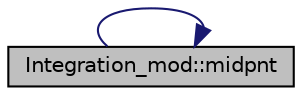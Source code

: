 digraph "Integration_mod::midpnt"
{
 // LATEX_PDF_SIZE
  edge [fontname="Helvetica",fontsize="10",labelfontname="Helvetica",labelfontsize="10"];
  node [fontname="Helvetica",fontsize="10",shape=record];
  rankdir="LR";
  Node1 [label="Integration_mod::midpnt",height=0.2,width=0.4,color="black", fillcolor="grey75", style="filled", fontcolor="black",tooltip="This routine computes the nth stage of refinement of an extended midpoint rule. When called with n = ..."];
  Node1 -> Node1 [color="midnightblue",fontsize="10",style="solid",fontname="Helvetica"];
}
